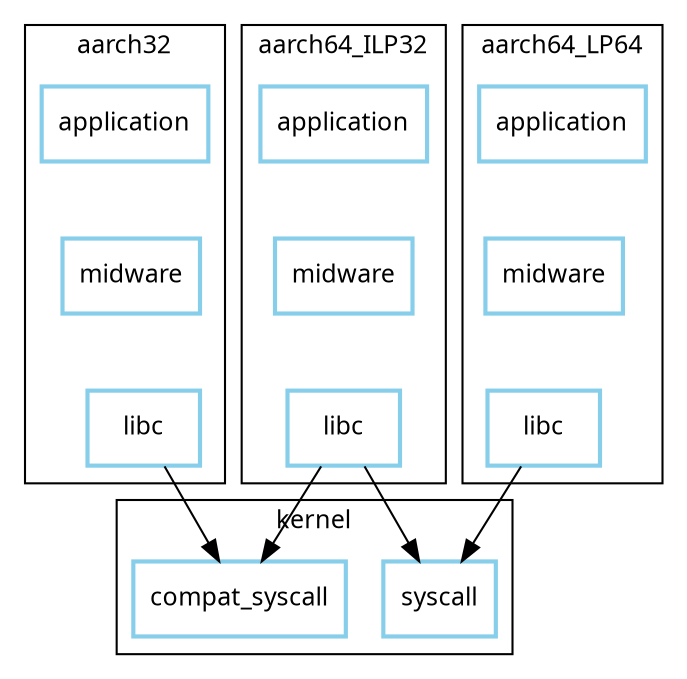 //dot -Tjpeg ilp32_debug_flow.dot -o ilp32_debug_flow.jpeg

digraph migrate_32bit_to_64bit{
    rankdir = TB;
    fontname = "Microsoft YaHei";
    fontsize = 12;

    node [ fontname = "Microsoft YaHei", fontsize = 12, shape = "record", color="skyblue", style="bold"];
    edge [ fontname = "Microsoft YaHei", fontsize = 12 ];

    subgraph cluster__aarch32 {
        label = "aarch32";
        aarch32_app [ label = application ];
        aarch32_midware [ label = midware ];
        aarch32_libc [ label = libc ];
        aarch32_app -> aarch32_midware -> aarch32_libc[ style = invis ];
    }

    subgraph cluster__aarch64_ILP32 {
        label = "aarch64_ILP32";
        aarch64_ILP32_app [ label = application ];
        aarch64_ILP32_midware [ label = midware ];
        aarch64_ILP32_libc [ label = libc ];
        aarch64_ILP32_app -> aarch64_ILP32_midware -> aarch64_ILP32_libc[ style = invis ];
    }

    subgraph cluster__aarch64_LP64 {
        label = "aarch64_LP64";
        aarch64_LP64_app [ label = application ];
        aarch64_LP64_midware [ label = midware ];
        aarch64_LP64_libc [ label = libc ];
        aarch64_LP64_app -> aarch64_LP64_midware -> aarch64_LP64_libc[ style = invis ];
    }

    subgraph cluster__kernel {
        label = "kernel";
        compat_syscall;
        syscall;
    }

    aarch32_libc->compat_syscall;
    aarch64_ILP32_libc->compat_syscall;
    aarch64_ILP32_libc->syscall;
    aarch64_LP64_libc->syscall;
}

